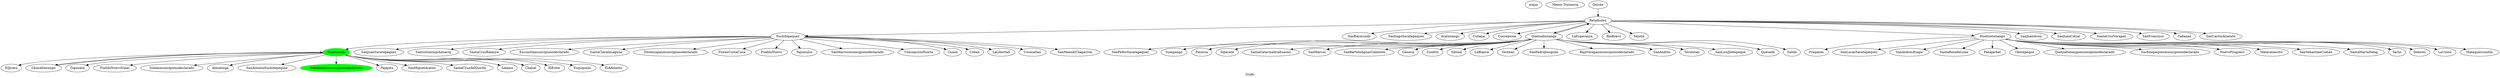 digraph G{
   label =  Grafo mejor "Menor Distancia";
       Retalhuleu -> Suchitepequez;
       Retalhuleu -> SanRaymundo;
       Retalhuleu -> SantiagoSacatepequez;
       Retalhuleu -> Acatenango;
       Retalhuleu -> Cuilapa;
       Retalhuleu -> Concepcion;
       Retalhuleu -> Quetzaltenango;
       Retalhuleu -> LaEsperanza;
       Retalhuleu -> RioBravo;
       Retalhuleu -> Tejutla;
       Retalhuleu -> Huehuetenango;
       Retalhuleu -> SanJuanIxcoy;
       Retalhuleu -> SanJuanCotzal;
       Retalhuleu -> SantaCruzVerapaz;
       Retalhuleu -> SanFrancisco;
       Retalhuleu -> Cabanas;
       Retalhuleu -> SanCarlosAlzatate;
       Suchitepequez -> Guatemala;
       Suchitepequez -> SanJuanSacatepequez;
       Suchitepequez -> SantoDomingoXenacoj;
       Suchitepequez -> SantaCruzBalanya;
       Suchitepequez -> Escuintlamunicipionodeclarado;
       Suchitepequez -> SantaClaralaLaguna;
       Suchitepequez -> Totonicapanmunicipionodeclarado;
       Suchitepequez -> FloresCostaCuca;
       Suchitepequez -> PuebloNuevo;
       Suchitepequez -> Tajumulco;
       Suchitepequez -> SanMarcosmunicipionodeclarado;
       Suchitepequez -> ConcepcionHuista;
       Suchitepequez -> Cunen;
       Suchitepequez -> Coban;
       Suchitepequez -> LaLibertad;
       Suchitepequez -> Usumatlan;
       Suchitepequez -> SanManuelChaparron;
       Guatemala -> ElJicaro;
       Guatemala -> Chimaltenango;
       Guatemala -> Tiquisate;
       Guatemala -> PuebloNuevoVinas;
       Guatemala -> Sololamunicipionodeclarado;
       Guatemala -> Almolonga;
       Guatemala -> SanAntonioSuchitepequez;
       Guatemala -> Retalhuleumunicipionodeclarado;
       Guatemala -> Pajapita;
       Guatemala -> SanMiguelAcatan;
       Guatemala -> SantaCruzdelQuiche;
       Guatemala -> Salama;
       Guatemala -> Chahal;
       Guatemala -> ElEstor;
       Guatemala -> Esquipulas;
       Guatemala -> ElAdelanto;
       Quetzaltenango -> SanPedroSacatepequez;
       Quetzaltenango -> Sumpango;
       Quetzaltenango -> Patzicia;
       Quetzaltenango -> Sipacate;
       Quetzaltenango -> SantaCatarinaIxtahuacan;
       Quetzaltenango -> SanMarcos;
       Quetzaltenango -> SanBartoloAguasCalientes;
       Quetzaltenango -> Genova;
       Quetzaltenango -> Zunilito;
       Quetzaltenango -> Sibinal;
       Quetzaltenango -> LaBlanca;
       Quetzaltenango -> Tectitan;
       Quetzaltenango -> SanPedroJocopilas;
       Quetzaltenango -> BajaVerapazmunicipionodeclarado;
       Quetzaltenango -> SanAndres;
       Quetzaltenango -> Teculutan;
       Quetzaltenango -> SanLuisJilotepeque;
       Quetzaltenango -> Quesada;
       Quetzaltenango -> Salola;
       Quetzaltenango -> Retalhuleu;
       Huehuetenango -> Fraijanes;
       Huehuetenango -> SanLucasSacatepequez;
       Huehuetenango -> SanAndresItzapa;
       Huehuetenango -> SantaRosadeLima;
       Huehuetenango -> Panajachel;
       Huehuetenango -> Olintepeque;
       Huehuetenango -> Quetzaltenangomunicipionodeclarado;
       Huehuetenango -> Suchitepequezmunicipionodeclarado;
       Huehuetenango -> NuevoProgreso;
       Huehuetenango -> Malacatancito;
       Huehuetenango -> SanSebastianCoatan;
       Huehuetenango -> SantaMariaNebaj;
       Huehuetenango -> Tactic;
       Huehuetenango -> Dolores;
       Huehuetenango -> LaUnion;
       Huehuetenango -> Mataquescuintla;
       Chimaltenango -> Guatemala;
       Quiche -> Retalhuleu;
               Guatemala [color = green, style=filled];
               Retalhuleumunicipionodeclarado [color = green, style=filled];
}